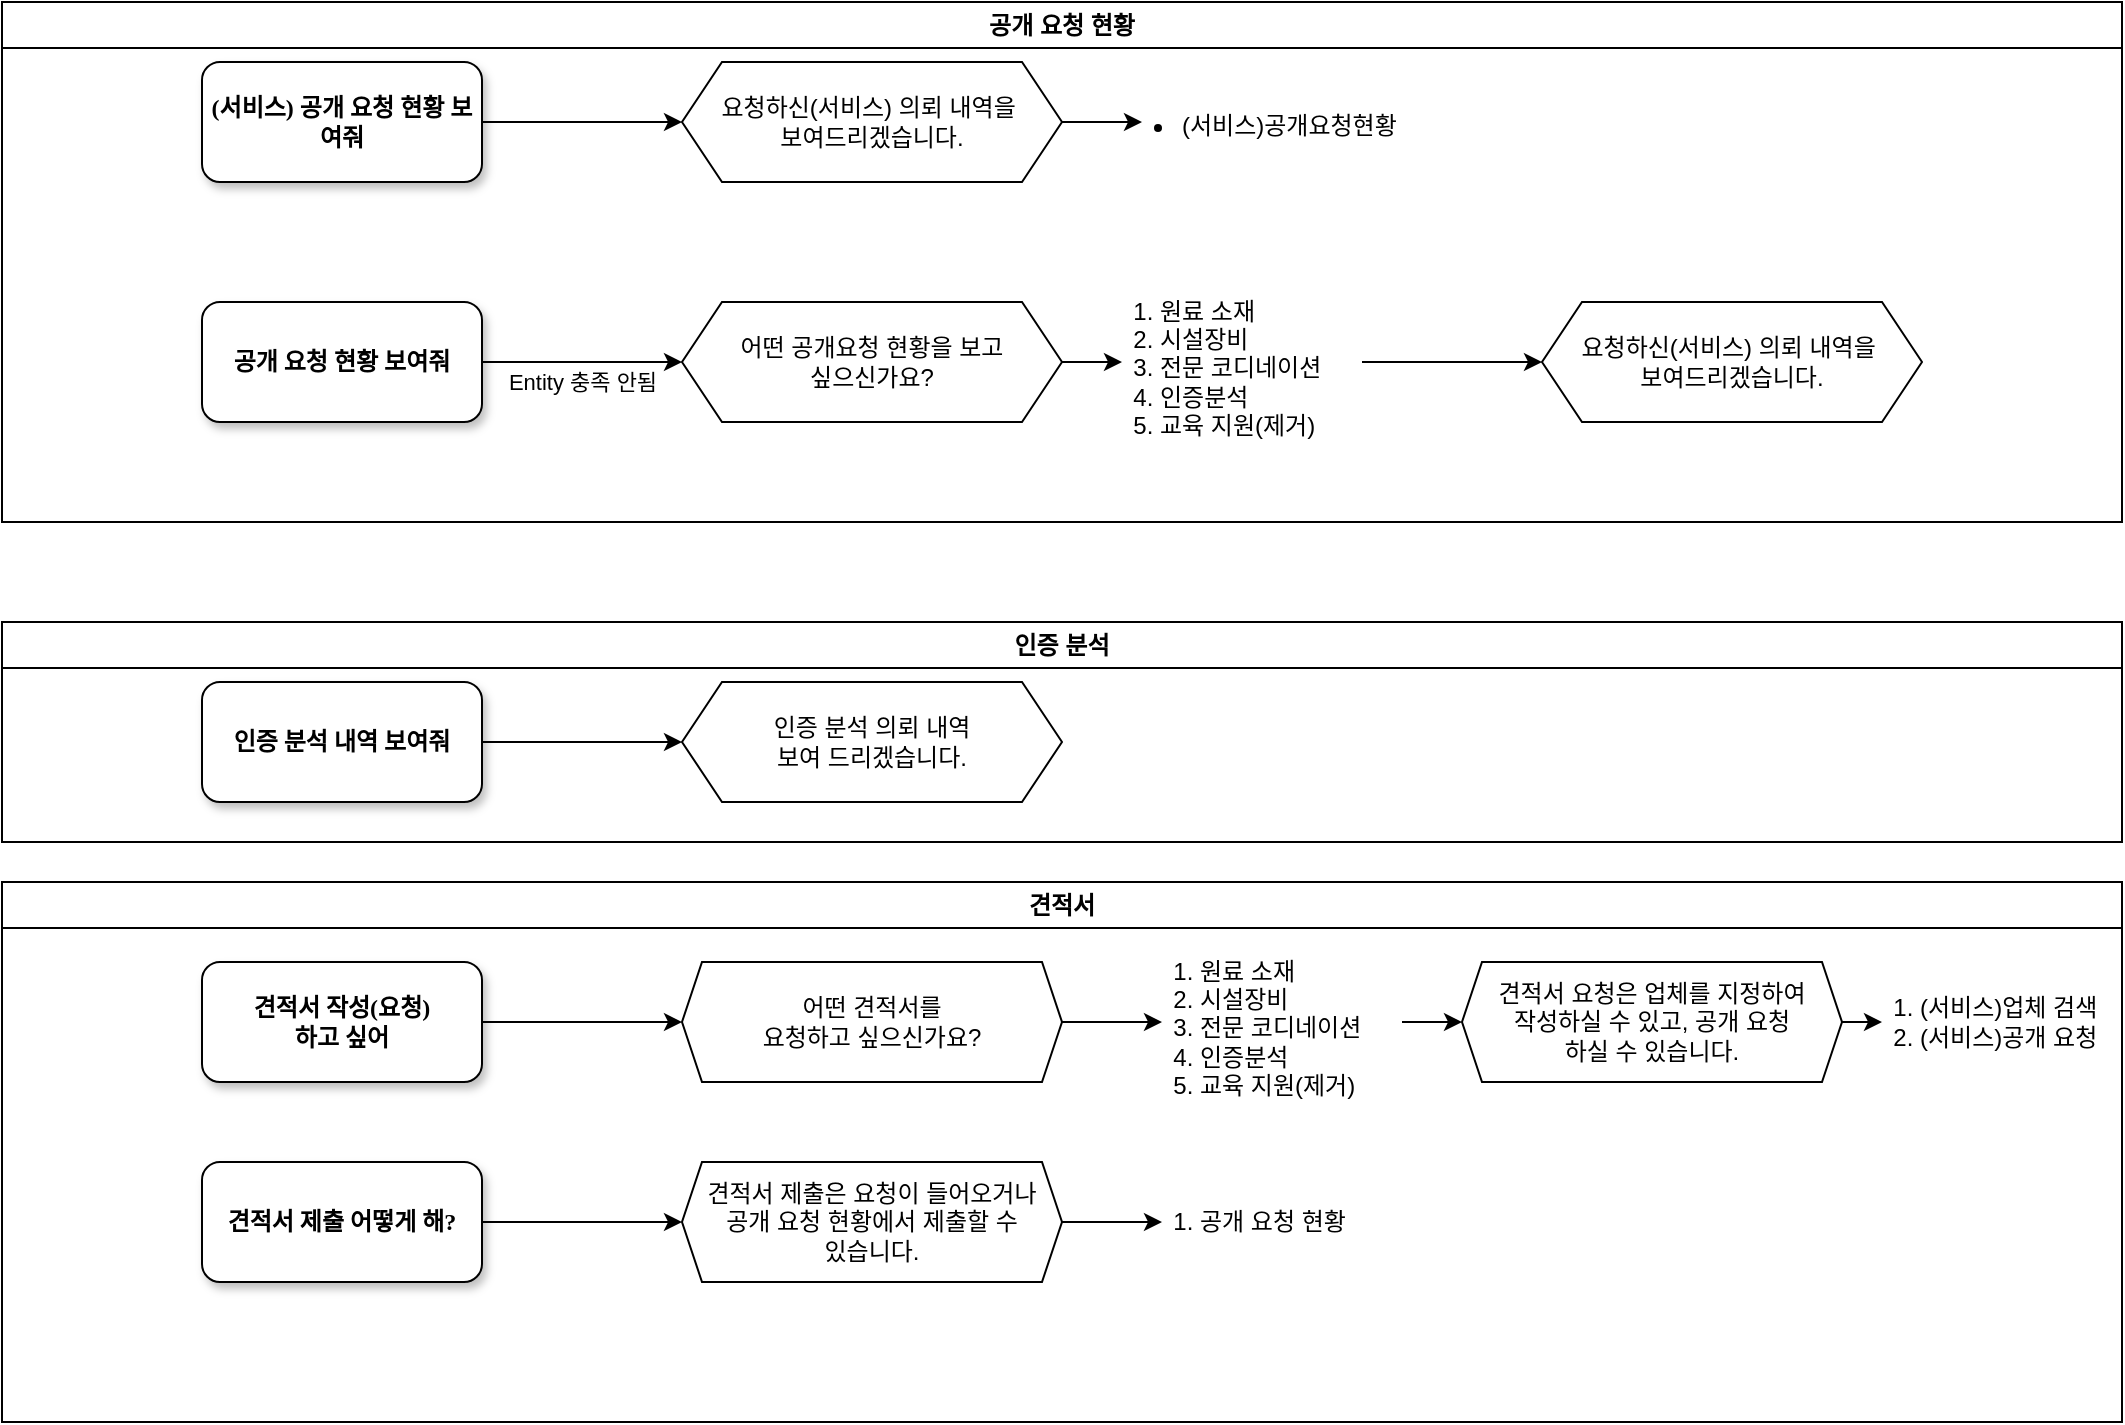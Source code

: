 <mxfile version="22.0.8" type="github">
  <diagram name="Page-1" id="10a91c8b-09ff-31b1-d368-03940ed4cc9e">
    <mxGraphModel dx="1388" dy="1615" grid="1" gridSize="10" guides="1" tooltips="1" connect="1" arrows="1" fold="1" page="1" pageScale="1" pageWidth="1100" pageHeight="850" background="none" math="0" shadow="0">
      <root>
        <mxCell id="0" />
        <mxCell id="1" parent="0" />
        <mxCell id="EsVAypqveaLoAmLeQ6aI-1" value="공개 요청 현황" style="swimlane;whiteSpace=wrap;html=1;" vertex="1" parent="1">
          <mxGeometry x="20" y="-810" width="1060" height="260" as="geometry" />
        </mxCell>
        <mxCell id="EsVAypqveaLoAmLeQ6aI-46" style="edgeStyle=orthogonalEdgeStyle;rounded=0;orthogonalLoop=1;jettySize=auto;html=1;exitX=1;exitY=0.5;exitDx=0;exitDy=0;" edge="1" parent="EsVAypqveaLoAmLeQ6aI-1" source="Mb8Y5IPRG79mkYF5UTKG-5" target="EsVAypqveaLoAmLeQ6aI-45">
          <mxGeometry relative="1" as="geometry" />
        </mxCell>
        <mxCell id="Mb8Y5IPRG79mkYF5UTKG-5" value="요청하신(서비스) 의뢰 내역을&amp;nbsp;&lt;br&gt;보여드리겠습니다." style="shape=hexagon;perimeter=hexagonPerimeter2;whiteSpace=wrap;html=1;fixedSize=1;" parent="EsVAypqveaLoAmLeQ6aI-1" vertex="1">
          <mxGeometry x="340" y="30" width="190" height="60" as="geometry" />
        </mxCell>
        <mxCell id="EsVAypqveaLoAmLeQ6aI-36" style="edgeStyle=orthogonalEdgeStyle;rounded=0;orthogonalLoop=1;jettySize=auto;html=1;exitX=1;exitY=0.5;exitDx=0;exitDy=0;entryX=0;entryY=0.5;entryDx=0;entryDy=0;" edge="1" parent="EsVAypqveaLoAmLeQ6aI-1" source="Mb8Y5IPRG79mkYF5UTKG-2" target="EsVAypqveaLoAmLeQ6aI-2">
          <mxGeometry relative="1" as="geometry" />
        </mxCell>
        <mxCell id="EsVAypqveaLoAmLeQ6aI-49" value="Entity 충족 안됨" style="edgeLabel;html=1;align=center;verticalAlign=middle;resizable=0;points=[];" vertex="1" connectable="0" parent="EsVAypqveaLoAmLeQ6aI-36">
          <mxGeometry x="-0.06" relative="1" as="geometry">
            <mxPoint x="3" y="10" as="offset" />
          </mxGeometry>
        </mxCell>
        <mxCell id="Mb8Y5IPRG79mkYF5UTKG-2" value="공개 요청 현황 보여줘" style="whiteSpace=wrap;html=1;rounded=1;shadow=1;labelBackgroundColor=none;strokeWidth=1;fontFamily=Verdana;fontSize=12;align=center;fontStyle=1" parent="EsVAypqveaLoAmLeQ6aI-1" vertex="1">
          <mxGeometry x="100" y="150" width="140" height="60" as="geometry" />
        </mxCell>
        <mxCell id="EsVAypqveaLoAmLeQ6aI-38" style="edgeStyle=orthogonalEdgeStyle;rounded=0;orthogonalLoop=1;jettySize=auto;html=1;exitX=1;exitY=0.5;exitDx=0;exitDy=0;entryX=0;entryY=0.5;entryDx=0;entryDy=0;" edge="1" parent="EsVAypqveaLoAmLeQ6aI-1" source="EsVAypqveaLoAmLeQ6aI-2" target="EsVAypqveaLoAmLeQ6aI-5">
          <mxGeometry relative="1" as="geometry" />
        </mxCell>
        <mxCell id="EsVAypqveaLoAmLeQ6aI-2" value="어떤 공개요청 현황을 보고&lt;br&gt;싶으신가요?" style="shape=hexagon;perimeter=hexagonPerimeter2;whiteSpace=wrap;html=1;fixedSize=1;" vertex="1" parent="EsVAypqveaLoAmLeQ6aI-1">
          <mxGeometry x="340" y="150" width="190" height="60" as="geometry" />
        </mxCell>
        <mxCell id="EsVAypqveaLoAmLeQ6aI-39" style="edgeStyle=orthogonalEdgeStyle;rounded=0;orthogonalLoop=1;jettySize=auto;html=1;exitX=1;exitY=0.5;exitDx=0;exitDy=0;entryX=0;entryY=0.5;entryDx=0;entryDy=0;" edge="1" parent="EsVAypqveaLoAmLeQ6aI-1" source="EsVAypqveaLoAmLeQ6aI-5" target="EsVAypqveaLoAmLeQ6aI-10">
          <mxGeometry relative="1" as="geometry" />
        </mxCell>
        <mxCell id="EsVAypqveaLoAmLeQ6aI-5" value="&lt;ol&gt;&lt;li&gt;원료 소재&lt;/li&gt;&lt;li&gt;시설장비&lt;/li&gt;&lt;li&gt;전문 코디네이션&lt;/li&gt;&lt;li&gt;인증분석&lt;/li&gt;&lt;li&gt;교육 지원(제거)&lt;/li&gt;&lt;/ol&gt;" style="text;strokeColor=none;fillColor=none;html=1;whiteSpace=wrap;verticalAlign=middle;overflow=hidden;align=left;spacing=0;spacingLeft=-21;" vertex="1" parent="EsVAypqveaLoAmLeQ6aI-1">
          <mxGeometry x="560" y="135" width="120" height="90" as="geometry" />
        </mxCell>
        <mxCell id="EsVAypqveaLoAmLeQ6aI-37" style="edgeStyle=orthogonalEdgeStyle;rounded=0;orthogonalLoop=1;jettySize=auto;html=1;exitX=1;exitY=0.5;exitDx=0;exitDy=0;entryX=0;entryY=0.5;entryDx=0;entryDy=0;" edge="1" parent="EsVAypqveaLoAmLeQ6aI-1" source="EsVAypqveaLoAmLeQ6aI-9" target="Mb8Y5IPRG79mkYF5UTKG-5">
          <mxGeometry relative="1" as="geometry" />
        </mxCell>
        <mxCell id="EsVAypqveaLoAmLeQ6aI-9" value="(서비스) 공개 요청 현황 보여줘" style="whiteSpace=wrap;html=1;rounded=1;shadow=1;labelBackgroundColor=none;strokeWidth=1;fontFamily=Verdana;fontSize=12;align=center;fontStyle=1" vertex="1" parent="EsVAypqveaLoAmLeQ6aI-1">
          <mxGeometry x="100" y="30" width="140" height="60" as="geometry" />
        </mxCell>
        <mxCell id="EsVAypqveaLoAmLeQ6aI-10" value="요청하신(서비스) 의뢰 내역을&amp;nbsp;&lt;br&gt;보여드리겠습니다." style="shape=hexagon;perimeter=hexagonPerimeter2;whiteSpace=wrap;html=1;fixedSize=1;" vertex="1" parent="EsVAypqveaLoAmLeQ6aI-1">
          <mxGeometry x="770" y="150" width="190" height="60" as="geometry" />
        </mxCell>
        <mxCell id="EsVAypqveaLoAmLeQ6aI-45" value="&lt;ul&gt;&lt;li&gt;(서비스)공개요청현황&lt;/li&gt;&lt;/ul&gt;" style="text;strokeColor=none;fillColor=none;html=1;whiteSpace=wrap;verticalAlign=middle;overflow=hidden;spacingLeft=-22;" vertex="1" parent="EsVAypqveaLoAmLeQ6aI-1">
          <mxGeometry x="570" y="40" width="140" height="40" as="geometry" />
        </mxCell>
        <mxCell id="EsVAypqveaLoAmLeQ6aI-12" value="인증 분석" style="swimlane;whiteSpace=wrap;html=1;" vertex="1" parent="1">
          <mxGeometry x="20" y="-500" width="1060" height="110" as="geometry">
            <mxRectangle x="20" y="-480" width="120" height="30" as="alternateBounds" />
          </mxGeometry>
        </mxCell>
        <mxCell id="EsVAypqveaLoAmLeQ6aI-13" value="인증 분석 의뢰 내역&lt;br&gt;보여 드리겠습니다." style="shape=hexagon;perimeter=hexagonPerimeter2;whiteSpace=wrap;html=1;fixedSize=1;" vertex="1" parent="EsVAypqveaLoAmLeQ6aI-12">
          <mxGeometry x="340" y="30" width="190" height="60" as="geometry" />
        </mxCell>
        <mxCell id="EsVAypqveaLoAmLeQ6aI-40" style="edgeStyle=orthogonalEdgeStyle;rounded=0;orthogonalLoop=1;jettySize=auto;html=1;exitX=1;exitY=0.5;exitDx=0;exitDy=0;entryX=0;entryY=0.5;entryDx=0;entryDy=0;" edge="1" parent="EsVAypqveaLoAmLeQ6aI-12" source="EsVAypqveaLoAmLeQ6aI-20" target="EsVAypqveaLoAmLeQ6aI-13">
          <mxGeometry relative="1" as="geometry" />
        </mxCell>
        <mxCell id="EsVAypqveaLoAmLeQ6aI-20" value="인증 분석 내역 보여줘" style="whiteSpace=wrap;html=1;rounded=1;shadow=1;labelBackgroundColor=none;strokeWidth=1;fontFamily=Verdana;fontSize=12;align=center;fontStyle=1" vertex="1" parent="EsVAypqveaLoAmLeQ6aI-12">
          <mxGeometry x="100" y="30" width="140" height="60" as="geometry" />
        </mxCell>
        <mxCell id="EsVAypqveaLoAmLeQ6aI-23" value="견적서" style="swimlane;whiteSpace=wrap;html=1;" vertex="1" parent="1">
          <mxGeometry x="20" y="-370" width="1060" height="270" as="geometry">
            <mxRectangle x="20" y="-480" width="120" height="30" as="alternateBounds" />
          </mxGeometry>
        </mxCell>
        <mxCell id="EsVAypqveaLoAmLeQ6aI-34" style="edgeStyle=orthogonalEdgeStyle;rounded=0;orthogonalLoop=1;jettySize=auto;html=1;exitX=1;exitY=0.5;exitDx=0;exitDy=0;entryX=0;entryY=0.5;entryDx=0;entryDy=0;" edge="1" parent="EsVAypqveaLoAmLeQ6aI-23" source="EsVAypqveaLoAmLeQ6aI-24" target="EsVAypqveaLoAmLeQ6aI-33">
          <mxGeometry relative="1" as="geometry" />
        </mxCell>
        <mxCell id="EsVAypqveaLoAmLeQ6aI-24" value="어떤 견적서를 &lt;br&gt;요청하고 싶으신가요?" style="shape=hexagon;perimeter=hexagonPerimeter2;whiteSpace=wrap;html=1;fixedSize=1;size=10;" vertex="1" parent="EsVAypqveaLoAmLeQ6aI-23">
          <mxGeometry x="340" y="40" width="190" height="60" as="geometry" />
        </mxCell>
        <mxCell id="EsVAypqveaLoAmLeQ6aI-35" style="edgeStyle=orthogonalEdgeStyle;rounded=0;orthogonalLoop=1;jettySize=auto;html=1;exitX=1;exitY=0.5;exitDx=0;exitDy=0;entryX=0;entryY=0.5;entryDx=0;entryDy=0;" edge="1" parent="EsVAypqveaLoAmLeQ6aI-23" source="EsVAypqveaLoAmLeQ6aI-26" target="EsVAypqveaLoAmLeQ6aI-24">
          <mxGeometry relative="1" as="geometry" />
        </mxCell>
        <mxCell id="EsVAypqveaLoAmLeQ6aI-26" value="견적서 작성(요청)&lt;br&gt;하고 싶어" style="whiteSpace=wrap;html=1;rounded=1;shadow=1;labelBackgroundColor=none;strokeWidth=1;fontFamily=Verdana;fontSize=12;align=center;fontStyle=1" vertex="1" parent="EsVAypqveaLoAmLeQ6aI-23">
          <mxGeometry x="100" y="40" width="140" height="60" as="geometry" />
        </mxCell>
        <mxCell id="EsVAypqveaLoAmLeQ6aI-31" style="edgeStyle=orthogonalEdgeStyle;rounded=0;orthogonalLoop=1;jettySize=auto;html=1;exitX=1;exitY=0.5;exitDx=0;exitDy=0;" edge="1" parent="EsVAypqveaLoAmLeQ6aI-23" source="EsVAypqveaLoAmLeQ6aI-27" target="EsVAypqveaLoAmLeQ6aI-28">
          <mxGeometry relative="1" as="geometry" />
        </mxCell>
        <mxCell id="EsVAypqveaLoAmLeQ6aI-27" value="견적서 제출 어떻게 해?" style="whiteSpace=wrap;html=1;rounded=1;shadow=1;labelBackgroundColor=none;strokeWidth=1;fontFamily=Verdana;fontSize=12;align=center;fontStyle=1" vertex="1" parent="EsVAypqveaLoAmLeQ6aI-23">
          <mxGeometry x="100" y="140" width="140" height="60" as="geometry" />
        </mxCell>
        <mxCell id="EsVAypqveaLoAmLeQ6aI-41" style="edgeStyle=orthogonalEdgeStyle;rounded=0;orthogonalLoop=1;jettySize=auto;html=1;exitX=1;exitY=0.5;exitDx=0;exitDy=0;" edge="1" parent="EsVAypqveaLoAmLeQ6aI-23" source="EsVAypqveaLoAmLeQ6aI-28" target="EsVAypqveaLoAmLeQ6aI-32">
          <mxGeometry relative="1" as="geometry" />
        </mxCell>
        <mxCell id="EsVAypqveaLoAmLeQ6aI-28" value="견적서 제출은 요청이 들어오거나&lt;br&gt;공개 요청 현황에서 제출할 수&lt;br&gt;있습니다." style="shape=hexagon;perimeter=hexagonPerimeter2;whiteSpace=wrap;html=1;fixedSize=1;size=10;" vertex="1" parent="EsVAypqveaLoAmLeQ6aI-23">
          <mxGeometry x="340" y="140" width="190" height="60" as="geometry" />
        </mxCell>
        <mxCell id="EsVAypqveaLoAmLeQ6aI-32" value="&lt;ol&gt;&lt;li&gt;공개 요청 현황&lt;/li&gt;&lt;/ol&gt;" style="text;strokeColor=none;fillColor=none;html=1;whiteSpace=wrap;verticalAlign=middle;overflow=hidden;align=left;spacing=0;spacingLeft=-21;" vertex="1" parent="EsVAypqveaLoAmLeQ6aI-23">
          <mxGeometry x="580" y="150" width="120" height="40" as="geometry" />
        </mxCell>
        <mxCell id="EsVAypqveaLoAmLeQ6aI-43" style="edgeStyle=orthogonalEdgeStyle;rounded=0;orthogonalLoop=1;jettySize=auto;html=1;exitX=1;exitY=0.5;exitDx=0;exitDy=0;entryX=0;entryY=0.5;entryDx=0;entryDy=0;" edge="1" parent="EsVAypqveaLoAmLeQ6aI-23" source="EsVAypqveaLoAmLeQ6aI-33" target="EsVAypqveaLoAmLeQ6aI-42">
          <mxGeometry relative="1" as="geometry" />
        </mxCell>
        <mxCell id="EsVAypqveaLoAmLeQ6aI-33" value="&lt;ol&gt;&lt;li&gt;원료 소재&lt;/li&gt;&lt;li&gt;시설장비&lt;/li&gt;&lt;li&gt;전문 코디네이션&lt;/li&gt;&lt;li&gt;인증분석&lt;/li&gt;&lt;li&gt;교육 지원(제거)&lt;/li&gt;&lt;/ol&gt;" style="text;strokeColor=none;fillColor=none;html=1;whiteSpace=wrap;verticalAlign=middle;overflow=hidden;align=left;spacing=0;spacingLeft=-21;" vertex="1" parent="EsVAypqveaLoAmLeQ6aI-23">
          <mxGeometry x="580" y="25" width="120" height="90" as="geometry" />
        </mxCell>
        <mxCell id="EsVAypqveaLoAmLeQ6aI-51" style="edgeStyle=orthogonalEdgeStyle;rounded=0;orthogonalLoop=1;jettySize=auto;html=1;exitX=1;exitY=0.5;exitDx=0;exitDy=0;entryX=0;entryY=0.5;entryDx=0;entryDy=0;" edge="1" parent="EsVAypqveaLoAmLeQ6aI-23" source="EsVAypqveaLoAmLeQ6aI-42" target="EsVAypqveaLoAmLeQ6aI-50">
          <mxGeometry relative="1" as="geometry" />
        </mxCell>
        <mxCell id="EsVAypqveaLoAmLeQ6aI-42" value="견적서 요청은 업체를 지정하여&lt;br&gt;작성하실 수 있고, 공개 요청&lt;br&gt;하실 수 있습니다." style="shape=hexagon;perimeter=hexagonPerimeter2;whiteSpace=wrap;html=1;fixedSize=1;size=10;" vertex="1" parent="EsVAypqveaLoAmLeQ6aI-23">
          <mxGeometry x="730" y="40" width="190" height="60" as="geometry" />
        </mxCell>
        <mxCell id="EsVAypqveaLoAmLeQ6aI-50" value="&lt;ol&gt;&lt;li&gt;(서비스)업체 검색&lt;/li&gt;&lt;li&gt;(서비스)공개 요청&lt;/li&gt;&lt;/ol&gt;" style="text;strokeColor=none;fillColor=none;html=1;whiteSpace=wrap;verticalAlign=middle;overflow=hidden;align=left;spacing=0;spacingLeft=-21;" vertex="1" parent="EsVAypqveaLoAmLeQ6aI-23">
          <mxGeometry x="940" y="25" width="120" height="90" as="geometry" />
        </mxCell>
      </root>
    </mxGraphModel>
  </diagram>
</mxfile>
